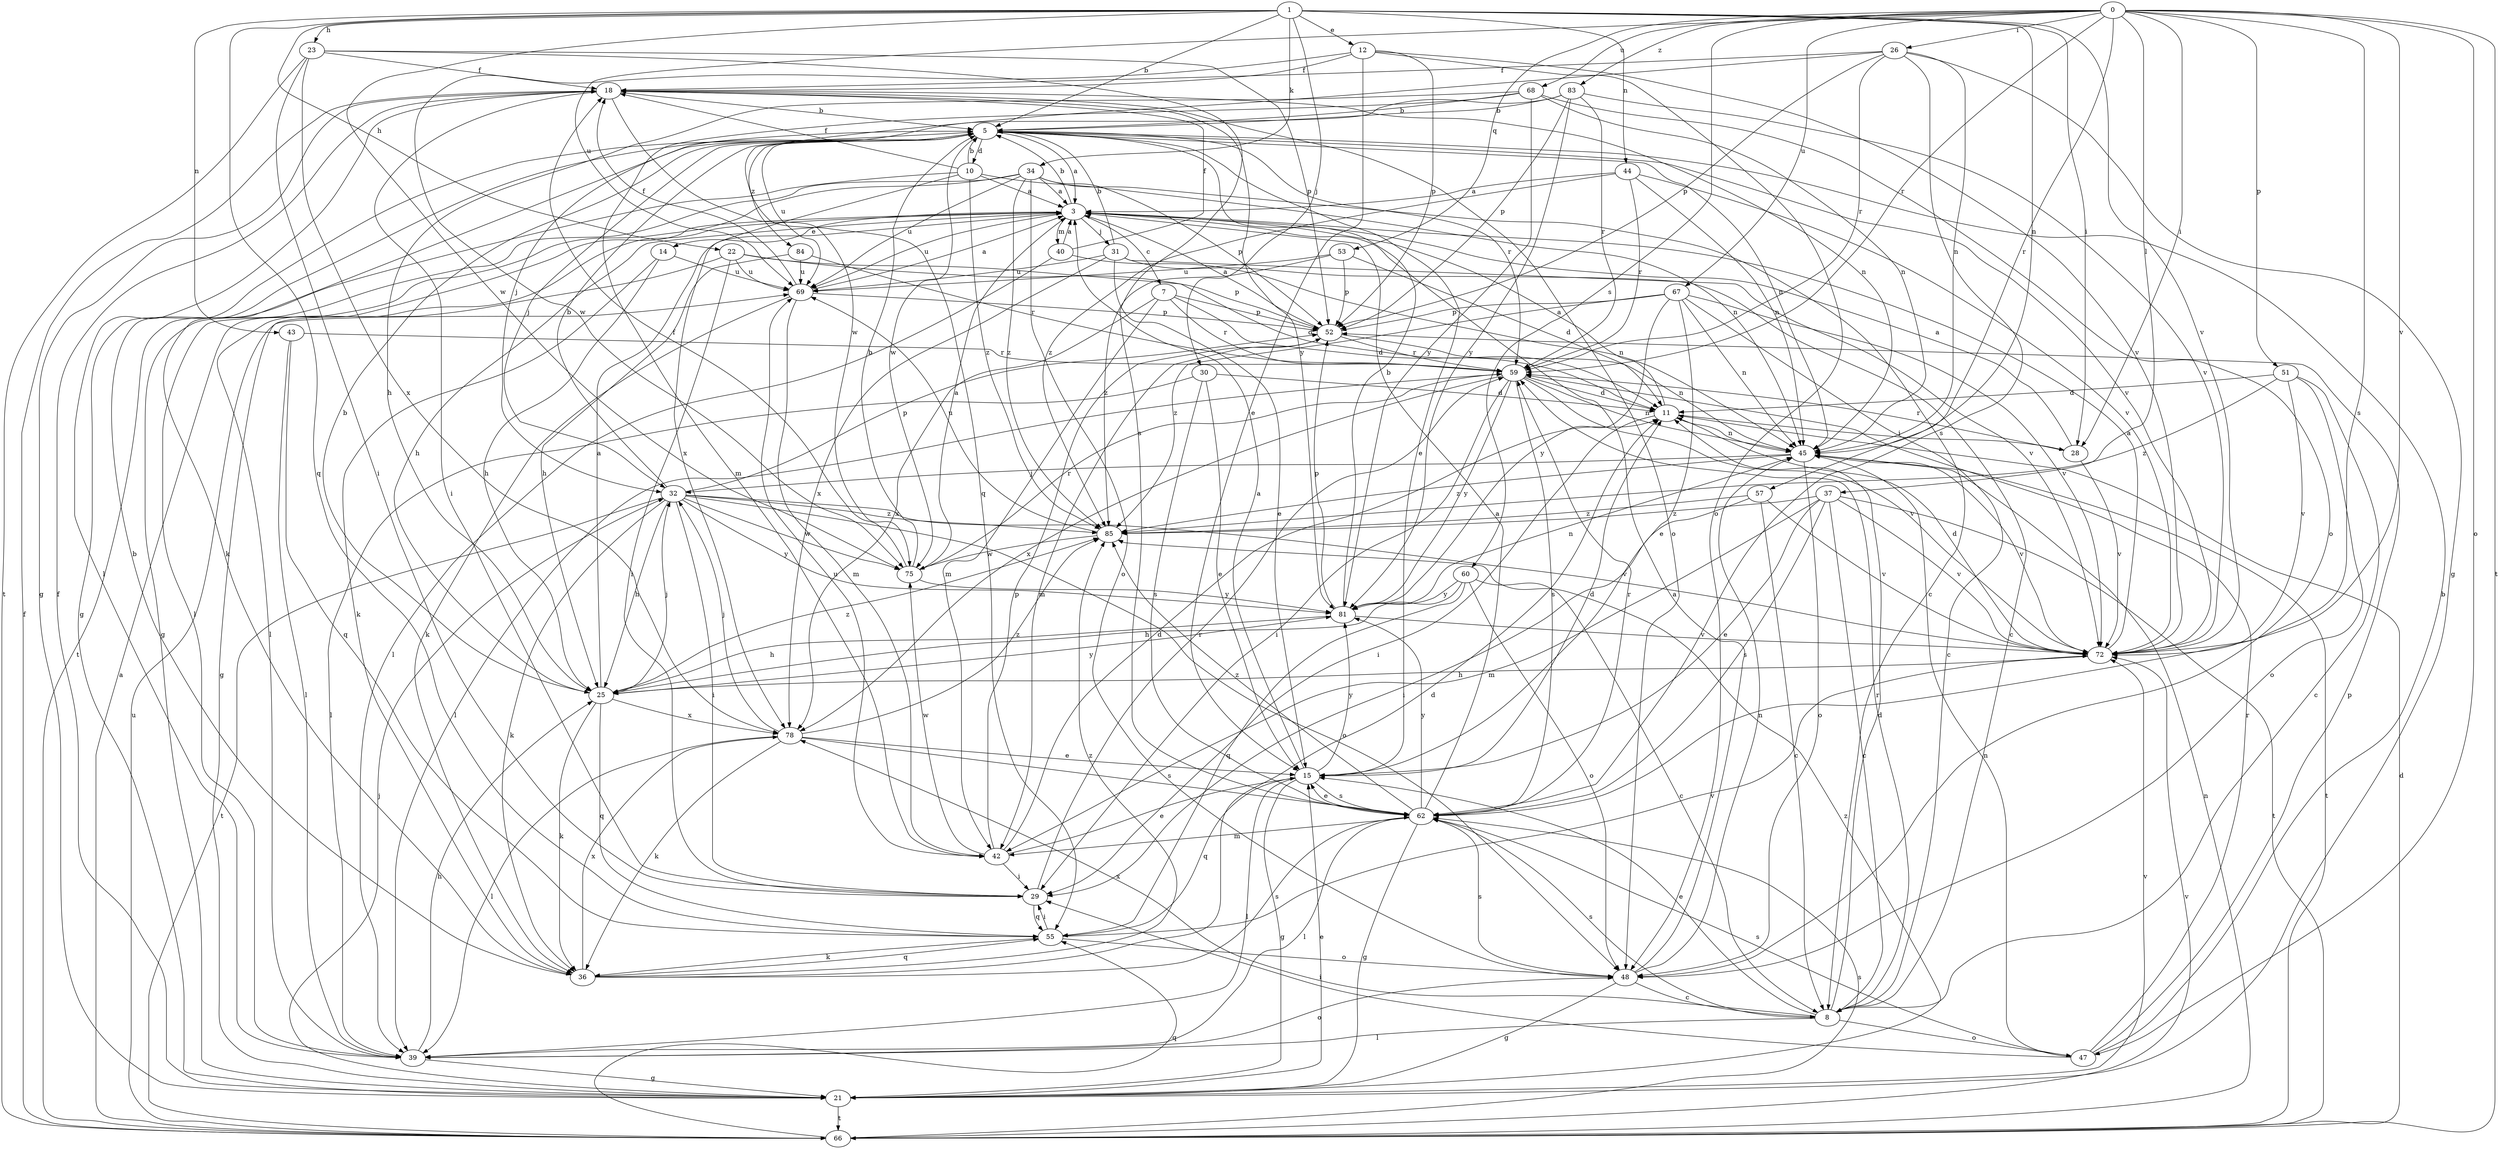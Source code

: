strict digraph  {
0;
1;
3;
5;
7;
8;
10;
11;
12;
14;
15;
18;
21;
22;
23;
25;
26;
28;
29;
30;
31;
32;
34;
36;
37;
39;
40;
42;
43;
44;
45;
47;
48;
51;
52;
53;
55;
57;
59;
60;
62;
66;
67;
68;
69;
72;
75;
78;
81;
83;
84;
85;
0 -> 26  [label=i];
0 -> 28  [label=i];
0 -> 37  [label=l];
0 -> 47  [label=o];
0 -> 51  [label=p];
0 -> 53  [label=q];
0 -> 57  [label=r];
0 -> 59  [label=r];
0 -> 60  [label=s];
0 -> 62  [label=s];
0 -> 66  [label=t];
0 -> 67  [label=u];
0 -> 68  [label=u];
0 -> 69  [label=u];
0 -> 72  [label=v];
0 -> 83  [label=z];
1 -> 5  [label=b];
1 -> 12  [label=e];
1 -> 22  [label=h];
1 -> 23  [label=h];
1 -> 28  [label=i];
1 -> 30  [label=j];
1 -> 34  [label=k];
1 -> 43  [label=n];
1 -> 44  [label=n];
1 -> 45  [label=n];
1 -> 55  [label=q];
1 -> 72  [label=v];
1 -> 75  [label=w];
3 -> 5  [label=b];
3 -> 7  [label=c];
3 -> 14  [label=e];
3 -> 25  [label=h];
3 -> 31  [label=j];
3 -> 39  [label=l];
3 -> 40  [label=m];
3 -> 69  [label=u];
5 -> 3  [label=a];
5 -> 10  [label=d];
5 -> 15  [label=e];
5 -> 21  [label=g];
5 -> 32  [label=j];
5 -> 36  [label=k];
5 -> 45  [label=n];
5 -> 59  [label=r];
5 -> 69  [label=u];
5 -> 72  [label=v];
5 -> 75  [label=w];
5 -> 84  [label=z];
7 -> 11  [label=d];
7 -> 42  [label=m];
7 -> 52  [label=p];
7 -> 59  [label=r];
7 -> 78  [label=x];
8 -> 11  [label=d];
8 -> 15  [label=e];
8 -> 39  [label=l];
8 -> 47  [label=o];
8 -> 59  [label=r];
8 -> 62  [label=s];
8 -> 78  [label=x];
10 -> 3  [label=a];
10 -> 5  [label=b];
10 -> 18  [label=f];
10 -> 45  [label=n];
10 -> 66  [label=t];
10 -> 78  [label=x];
10 -> 85  [label=z];
11 -> 3  [label=a];
11 -> 28  [label=i];
11 -> 29  [label=i];
11 -> 45  [label=n];
12 -> 15  [label=e];
12 -> 18  [label=f];
12 -> 48  [label=o];
12 -> 52  [label=p];
12 -> 72  [label=v];
12 -> 75  [label=w];
14 -> 25  [label=h];
14 -> 36  [label=k];
14 -> 69  [label=u];
15 -> 3  [label=a];
15 -> 11  [label=d];
15 -> 21  [label=g];
15 -> 39  [label=l];
15 -> 55  [label=q];
15 -> 62  [label=s];
15 -> 81  [label=y];
18 -> 5  [label=b];
18 -> 21  [label=g];
18 -> 29  [label=i];
18 -> 39  [label=l];
18 -> 45  [label=n];
18 -> 48  [label=o];
18 -> 75  [label=w];
18 -> 81  [label=y];
21 -> 15  [label=e];
21 -> 18  [label=f];
21 -> 32  [label=j];
21 -> 66  [label=t];
21 -> 72  [label=v];
21 -> 85  [label=z];
22 -> 11  [label=d];
22 -> 21  [label=g];
22 -> 29  [label=i];
22 -> 52  [label=p];
22 -> 69  [label=u];
23 -> 18  [label=f];
23 -> 29  [label=i];
23 -> 52  [label=p];
23 -> 62  [label=s];
23 -> 66  [label=t];
23 -> 78  [label=x];
25 -> 3  [label=a];
25 -> 5  [label=b];
25 -> 32  [label=j];
25 -> 36  [label=k];
25 -> 55  [label=q];
25 -> 78  [label=x];
25 -> 81  [label=y];
25 -> 85  [label=z];
26 -> 18  [label=f];
26 -> 21  [label=g];
26 -> 45  [label=n];
26 -> 52  [label=p];
26 -> 55  [label=q];
26 -> 59  [label=r];
26 -> 62  [label=s];
28 -> 3  [label=a];
28 -> 59  [label=r];
28 -> 72  [label=v];
29 -> 55  [label=q];
29 -> 59  [label=r];
30 -> 11  [label=d];
30 -> 15  [label=e];
30 -> 39  [label=l];
30 -> 62  [label=s];
31 -> 5  [label=b];
31 -> 8  [label=c];
31 -> 15  [label=e];
31 -> 69  [label=u];
31 -> 72  [label=v];
31 -> 78  [label=x];
32 -> 5  [label=b];
32 -> 25  [label=h];
32 -> 29  [label=i];
32 -> 36  [label=k];
32 -> 48  [label=o];
32 -> 52  [label=p];
32 -> 66  [label=t];
32 -> 72  [label=v];
32 -> 75  [label=w];
32 -> 81  [label=y];
32 -> 85  [label=z];
34 -> 3  [label=a];
34 -> 8  [label=c];
34 -> 21  [label=g];
34 -> 39  [label=l];
34 -> 48  [label=o];
34 -> 52  [label=p];
34 -> 69  [label=u];
34 -> 85  [label=z];
36 -> 5  [label=b];
36 -> 11  [label=d];
36 -> 55  [label=q];
36 -> 62  [label=s];
36 -> 78  [label=x];
36 -> 85  [label=z];
37 -> 8  [label=c];
37 -> 15  [label=e];
37 -> 42  [label=m];
37 -> 62  [label=s];
37 -> 66  [label=t];
37 -> 72  [label=v];
37 -> 85  [label=z];
39 -> 21  [label=g];
39 -> 25  [label=h];
39 -> 48  [label=o];
40 -> 3  [label=a];
40 -> 18  [label=f];
40 -> 39  [label=l];
40 -> 45  [label=n];
42 -> 11  [label=d];
42 -> 15  [label=e];
42 -> 29  [label=i];
42 -> 52  [label=p];
42 -> 69  [label=u];
42 -> 75  [label=w];
43 -> 39  [label=l];
43 -> 55  [label=q];
43 -> 59  [label=r];
44 -> 3  [label=a];
44 -> 45  [label=n];
44 -> 59  [label=r];
44 -> 72  [label=v];
44 -> 85  [label=z];
45 -> 32  [label=j];
45 -> 48  [label=o];
45 -> 66  [label=t];
45 -> 72  [label=v];
45 -> 85  [label=z];
47 -> 5  [label=b];
47 -> 29  [label=i];
47 -> 45  [label=n];
47 -> 52  [label=p];
47 -> 59  [label=r];
47 -> 62  [label=s];
48 -> 3  [label=a];
48 -> 8  [label=c];
48 -> 21  [label=g];
48 -> 45  [label=n];
48 -> 62  [label=s];
51 -> 8  [label=c];
51 -> 11  [label=d];
51 -> 48  [label=o];
51 -> 72  [label=v];
51 -> 85  [label=z];
52 -> 3  [label=a];
52 -> 42  [label=m];
52 -> 45  [label=n];
52 -> 59  [label=r];
53 -> 11  [label=d];
53 -> 52  [label=p];
53 -> 69  [label=u];
53 -> 85  [label=z];
55 -> 29  [label=i];
55 -> 36  [label=k];
55 -> 48  [label=o];
55 -> 72  [label=v];
57 -> 8  [label=c];
57 -> 29  [label=i];
57 -> 72  [label=v];
57 -> 85  [label=z];
59 -> 11  [label=d];
59 -> 29  [label=i];
59 -> 39  [label=l];
59 -> 45  [label=n];
59 -> 62  [label=s];
59 -> 72  [label=v];
59 -> 78  [label=x];
59 -> 81  [label=y];
60 -> 8  [label=c];
60 -> 25  [label=h];
60 -> 48  [label=o];
60 -> 55  [label=q];
60 -> 81  [label=y];
62 -> 3  [label=a];
62 -> 15  [label=e];
62 -> 21  [label=g];
62 -> 39  [label=l];
62 -> 42  [label=m];
62 -> 59  [label=r];
62 -> 81  [label=y];
62 -> 85  [label=z];
66 -> 3  [label=a];
66 -> 11  [label=d];
66 -> 18  [label=f];
66 -> 45  [label=n];
66 -> 55  [label=q];
66 -> 62  [label=s];
66 -> 69  [label=u];
66 -> 72  [label=v];
67 -> 8  [label=c];
67 -> 15  [label=e];
67 -> 45  [label=n];
67 -> 52  [label=p];
67 -> 72  [label=v];
67 -> 81  [label=y];
67 -> 85  [label=z];
68 -> 5  [label=b];
68 -> 25  [label=h];
68 -> 42  [label=m];
68 -> 45  [label=n];
68 -> 48  [label=o];
68 -> 81  [label=y];
69 -> 3  [label=a];
69 -> 18  [label=f];
69 -> 36  [label=k];
69 -> 42  [label=m];
69 -> 52  [label=p];
72 -> 3  [label=a];
72 -> 11  [label=d];
72 -> 25  [label=h];
75 -> 3  [label=a];
75 -> 5  [label=b];
75 -> 18  [label=f];
75 -> 59  [label=r];
75 -> 81  [label=y];
78 -> 15  [label=e];
78 -> 32  [label=j];
78 -> 36  [label=k];
78 -> 39  [label=l];
78 -> 62  [label=s];
78 -> 85  [label=z];
81 -> 5  [label=b];
81 -> 25  [label=h];
81 -> 45  [label=n];
81 -> 52  [label=p];
81 -> 72  [label=v];
83 -> 5  [label=b];
83 -> 32  [label=j];
83 -> 52  [label=p];
83 -> 59  [label=r];
83 -> 72  [label=v];
83 -> 81  [label=y];
84 -> 25  [label=h];
84 -> 59  [label=r];
84 -> 69  [label=u];
85 -> 69  [label=u];
85 -> 75  [label=w];
}
